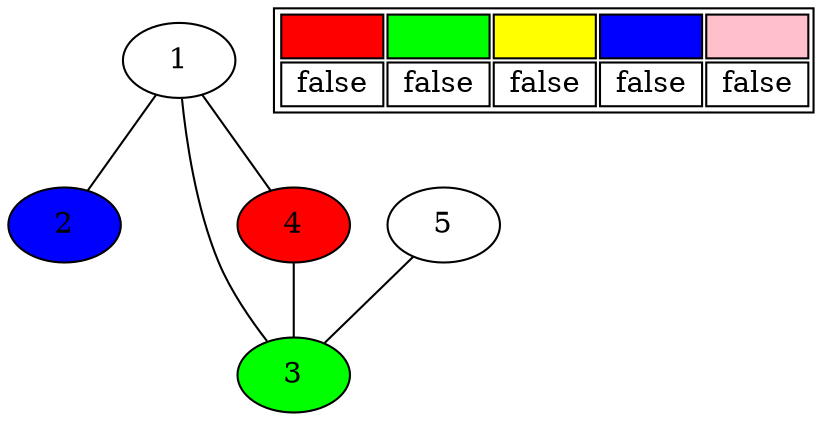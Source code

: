 graph
{
    node [style="filled"]
    node [fillcolor="white"]
    1 -- {2 3 4}
    5 -- {3}
    4 -- 3

    4 [fillcolor="red"]
    2 [fillcolor="blue"]
    3 [fillcolor="green"];

    Used [shape=plain, 
    label=<
        <TABLE title="used">
            <TR>
                <TD bgcolor="red"> </TD>
                <TD bgcolor="green"> </TD>
                <TD bgcolor="yellow"> </TD>
                <TD bgcolor="blue"> </TD>
                <TD bgcolor="pink"> </TD>
            </TR>
            <TR>
                <TD> false </TD>
                <TD> false </TD>
                <TD> false </TD>
                <TD> false </TD>
                <TD> false </TD>
            </TR>
        </TABLE>
        >];

}
